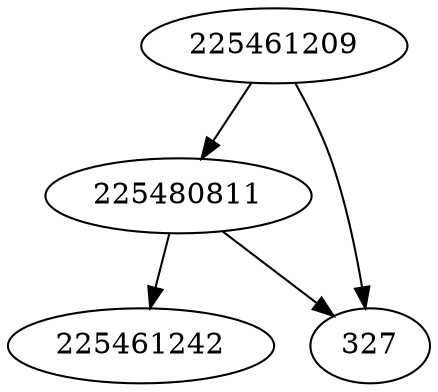 strict digraph  {
225461209;
225461242;
225480811;
327;
225461209 -> 327;
225461209 -> 225480811;
225480811 -> 327;
225480811 -> 225461242;
}
